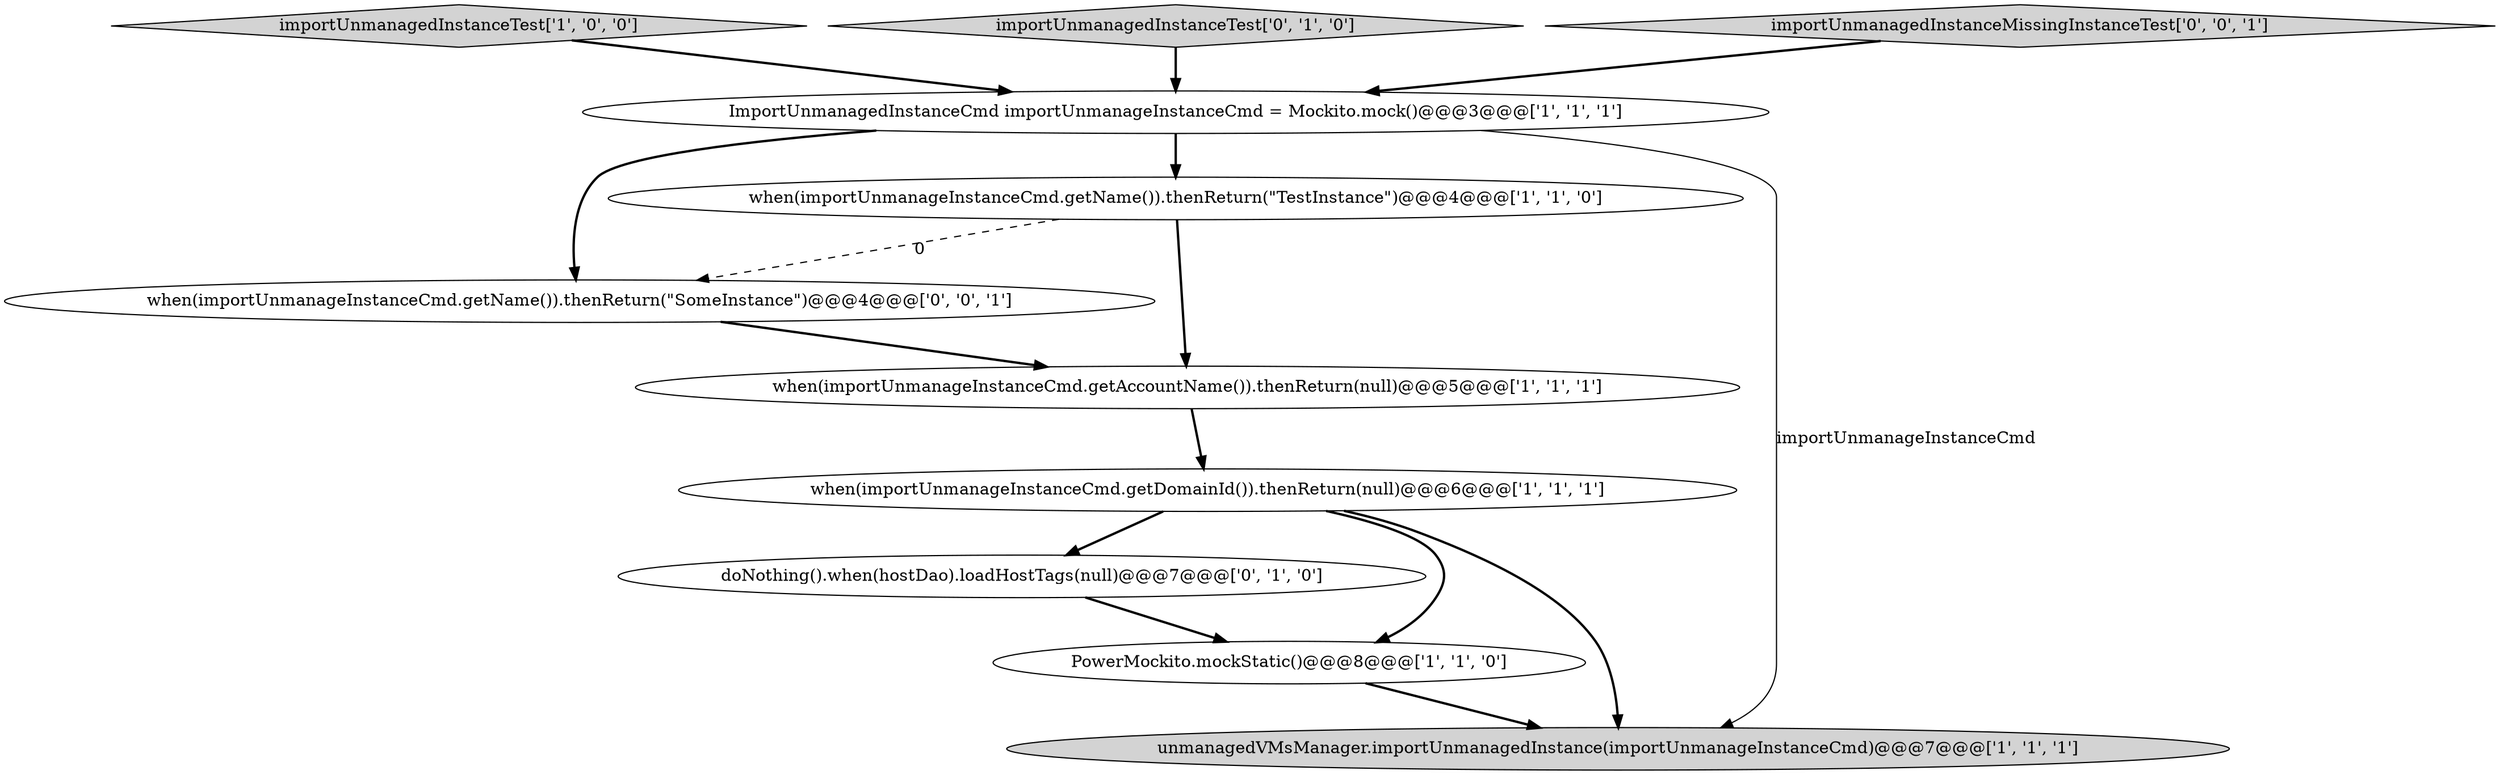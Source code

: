 digraph {
9 [style = filled, label = "when(importUnmanageInstanceCmd.getName()).thenReturn(\"SomeInstance\")@@@4@@@['0', '0', '1']", fillcolor = white, shape = ellipse image = "AAA0AAABBB3BBB"];
7 [style = filled, label = "doNothing().when(hostDao).loadHostTags(null)@@@7@@@['0', '1', '0']", fillcolor = white, shape = ellipse image = "AAA1AAABBB2BBB"];
2 [style = filled, label = "ImportUnmanagedInstanceCmd importUnmanageInstanceCmd = Mockito.mock()@@@3@@@['1', '1', '1']", fillcolor = white, shape = ellipse image = "AAA0AAABBB1BBB"];
0 [style = filled, label = "when(importUnmanageInstanceCmd.getName()).thenReturn(\"TestInstance\")@@@4@@@['1', '1', '0']", fillcolor = white, shape = ellipse image = "AAA0AAABBB1BBB"];
6 [style = filled, label = "when(importUnmanageInstanceCmd.getAccountName()).thenReturn(null)@@@5@@@['1', '1', '1']", fillcolor = white, shape = ellipse image = "AAA0AAABBB1BBB"];
5 [style = filled, label = "importUnmanagedInstanceTest['1', '0', '0']", fillcolor = lightgray, shape = diamond image = "AAA0AAABBB1BBB"];
8 [style = filled, label = "importUnmanagedInstanceTest['0', '1', '0']", fillcolor = lightgray, shape = diamond image = "AAA0AAABBB2BBB"];
10 [style = filled, label = "importUnmanagedInstanceMissingInstanceTest['0', '0', '1']", fillcolor = lightgray, shape = diamond image = "AAA0AAABBB3BBB"];
4 [style = filled, label = "PowerMockito.mockStatic()@@@8@@@['1', '1', '0']", fillcolor = white, shape = ellipse image = "AAA0AAABBB1BBB"];
3 [style = filled, label = "unmanagedVMsManager.importUnmanagedInstance(importUnmanageInstanceCmd)@@@7@@@['1', '1', '1']", fillcolor = lightgray, shape = ellipse image = "AAA0AAABBB1BBB"];
1 [style = filled, label = "when(importUnmanageInstanceCmd.getDomainId()).thenReturn(null)@@@6@@@['1', '1', '1']", fillcolor = white, shape = ellipse image = "AAA0AAABBB1BBB"];
0->6 [style = bold, label=""];
5->2 [style = bold, label=""];
2->9 [style = bold, label=""];
2->0 [style = bold, label=""];
8->2 [style = bold, label=""];
1->3 [style = bold, label=""];
1->7 [style = bold, label=""];
10->2 [style = bold, label=""];
7->4 [style = bold, label=""];
4->3 [style = bold, label=""];
6->1 [style = bold, label=""];
2->3 [style = solid, label="importUnmanageInstanceCmd"];
0->9 [style = dashed, label="0"];
1->4 [style = bold, label=""];
9->6 [style = bold, label=""];
}
